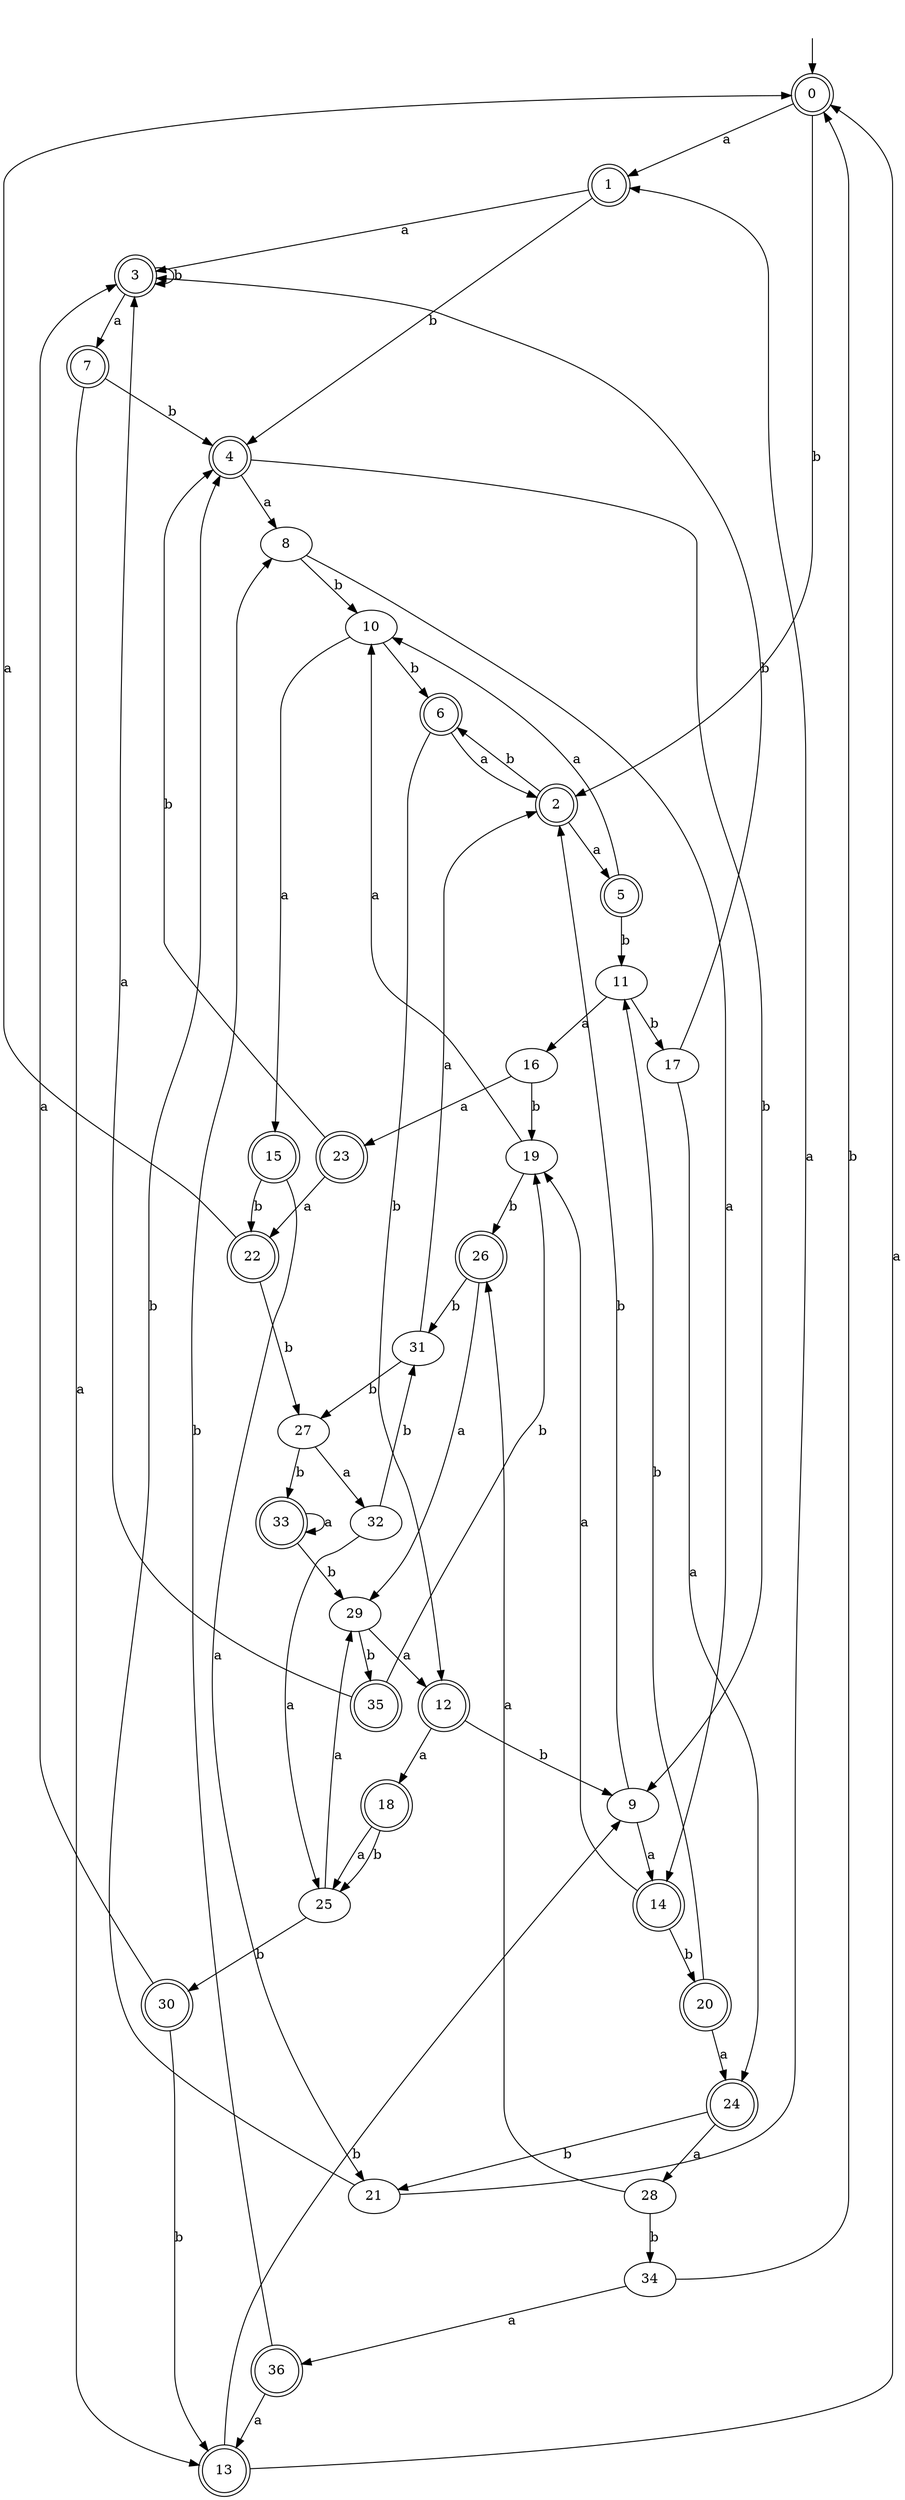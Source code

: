 digraph RandomDFA {
  __start0 [label="", shape=none];
  __start0 -> 0 [label=""];
  0 [shape=circle] [shape=doublecircle]
  0 -> 1 [label="a"]
  0 -> 2 [label="b"]
  1 [shape=doublecircle]
  1 -> 3 [label="a"]
  1 -> 4 [label="b"]
  2 [shape=doublecircle]
  2 -> 5 [label="a"]
  2 -> 6 [label="b"]
  3 [shape=doublecircle]
  3 -> 7 [label="a"]
  3 -> 3 [label="b"]
  4 [shape=doublecircle]
  4 -> 8 [label="a"]
  4 -> 9 [label="b"]
  5 [shape=doublecircle]
  5 -> 10 [label="a"]
  5 -> 11 [label="b"]
  6 [shape=doublecircle]
  6 -> 2 [label="a"]
  6 -> 12 [label="b"]
  7 [shape=doublecircle]
  7 -> 13 [label="a"]
  7 -> 4 [label="b"]
  8
  8 -> 14 [label="a"]
  8 -> 10 [label="b"]
  9
  9 -> 14 [label="a"]
  9 -> 2 [label="b"]
  10
  10 -> 15 [label="a"]
  10 -> 6 [label="b"]
  11
  11 -> 16 [label="a"]
  11 -> 17 [label="b"]
  12 [shape=doublecircle]
  12 -> 18 [label="a"]
  12 -> 9 [label="b"]
  13 [shape=doublecircle]
  13 -> 0 [label="a"]
  13 -> 9 [label="b"]
  14 [shape=doublecircle]
  14 -> 19 [label="a"]
  14 -> 20 [label="b"]
  15 [shape=doublecircle]
  15 -> 21 [label="a"]
  15 -> 22 [label="b"]
  16
  16 -> 23 [label="a"]
  16 -> 19 [label="b"]
  17
  17 -> 24 [label="a"]
  17 -> 3 [label="b"]
  18 [shape=doublecircle]
  18 -> 25 [label="a"]
  18 -> 25 [label="b"]
  19
  19 -> 10 [label="a"]
  19 -> 26 [label="b"]
  20 [shape=doublecircle]
  20 -> 24 [label="a"]
  20 -> 11 [label="b"]
  21
  21 -> 1 [label="a"]
  21 -> 4 [label="b"]
  22 [shape=doublecircle]
  22 -> 0 [label="a"]
  22 -> 27 [label="b"]
  23 [shape=doublecircle]
  23 -> 22 [label="a"]
  23 -> 4 [label="b"]
  24 [shape=doublecircle]
  24 -> 28 [label="a"]
  24 -> 21 [label="b"]
  25
  25 -> 29 [label="a"]
  25 -> 30 [label="b"]
  26 [shape=doublecircle]
  26 -> 29 [label="a"]
  26 -> 31 [label="b"]
  27
  27 -> 32 [label="a"]
  27 -> 33 [label="b"]
  28
  28 -> 26 [label="a"]
  28 -> 34 [label="b"]
  29
  29 -> 12 [label="a"]
  29 -> 35 [label="b"]
  30 [shape=doublecircle]
  30 -> 3 [label="a"]
  30 -> 13 [label="b"]
  31
  31 -> 2 [label="a"]
  31 -> 27 [label="b"]
  32
  32 -> 25 [label="a"]
  32 -> 31 [label="b"]
  33 [shape=doublecircle]
  33 -> 33 [label="a"]
  33 -> 29 [label="b"]
  34
  34 -> 36 [label="a"]
  34 -> 0 [label="b"]
  35 [shape=doublecircle]
  35 -> 3 [label="a"]
  35 -> 19 [label="b"]
  36 [shape=doublecircle]
  36 -> 13 [label="a"]
  36 -> 8 [label="b"]
}
